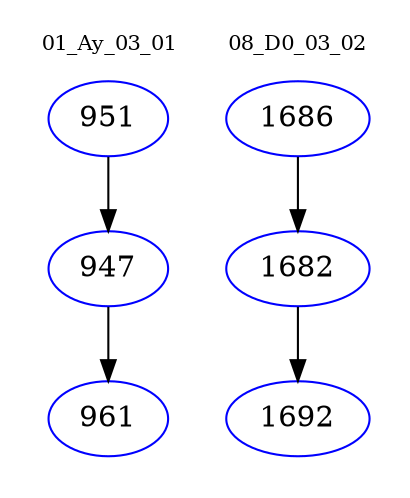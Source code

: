 digraph{
subgraph cluster_0 {
color = white
label = "01_Ay_03_01";
fontsize=10;
T0_951 [label="951", color="blue"]
T0_951 -> T0_947 [color="black"]
T0_947 [label="947", color="blue"]
T0_947 -> T0_961 [color="black"]
T0_961 [label="961", color="blue"]
}
subgraph cluster_1 {
color = white
label = "08_D0_03_02";
fontsize=10;
T1_1686 [label="1686", color="blue"]
T1_1686 -> T1_1682 [color="black"]
T1_1682 [label="1682", color="blue"]
T1_1682 -> T1_1692 [color="black"]
T1_1692 [label="1692", color="blue"]
}
}
